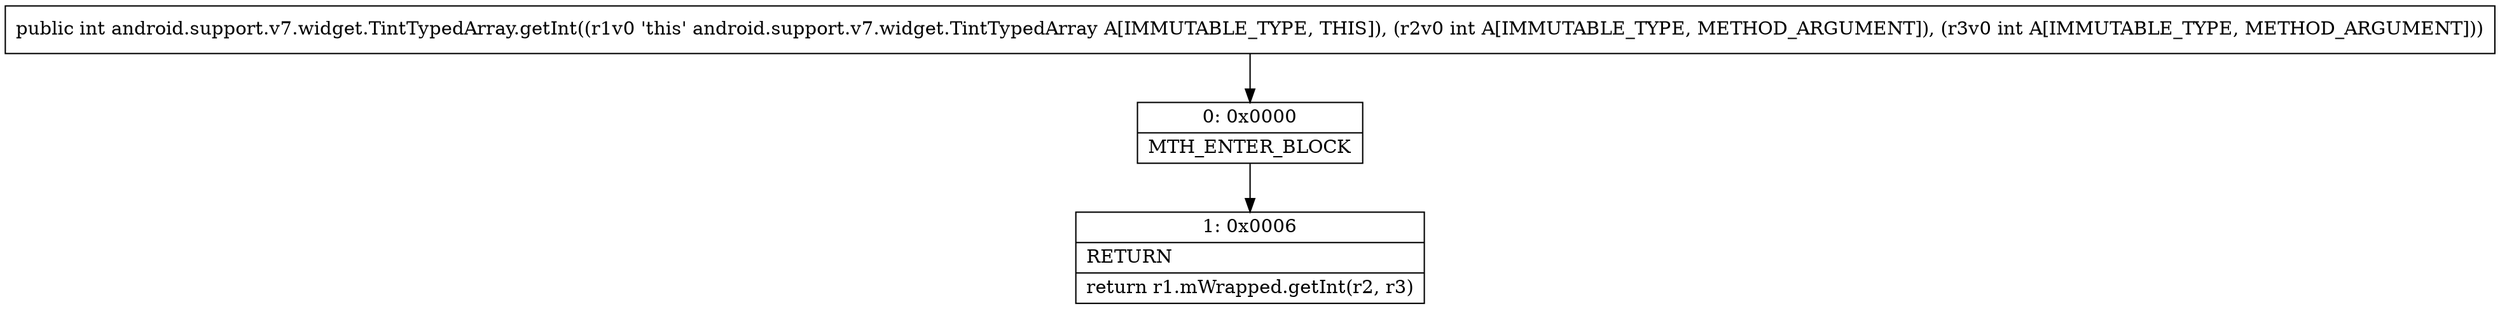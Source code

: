 digraph "CFG forandroid.support.v7.widget.TintTypedArray.getInt(II)I" {
Node_0 [shape=record,label="{0\:\ 0x0000|MTH_ENTER_BLOCK\l}"];
Node_1 [shape=record,label="{1\:\ 0x0006|RETURN\l|return r1.mWrapped.getInt(r2, r3)\l}"];
MethodNode[shape=record,label="{public int android.support.v7.widget.TintTypedArray.getInt((r1v0 'this' android.support.v7.widget.TintTypedArray A[IMMUTABLE_TYPE, THIS]), (r2v0 int A[IMMUTABLE_TYPE, METHOD_ARGUMENT]), (r3v0 int A[IMMUTABLE_TYPE, METHOD_ARGUMENT])) }"];
MethodNode -> Node_0;
Node_0 -> Node_1;
}

